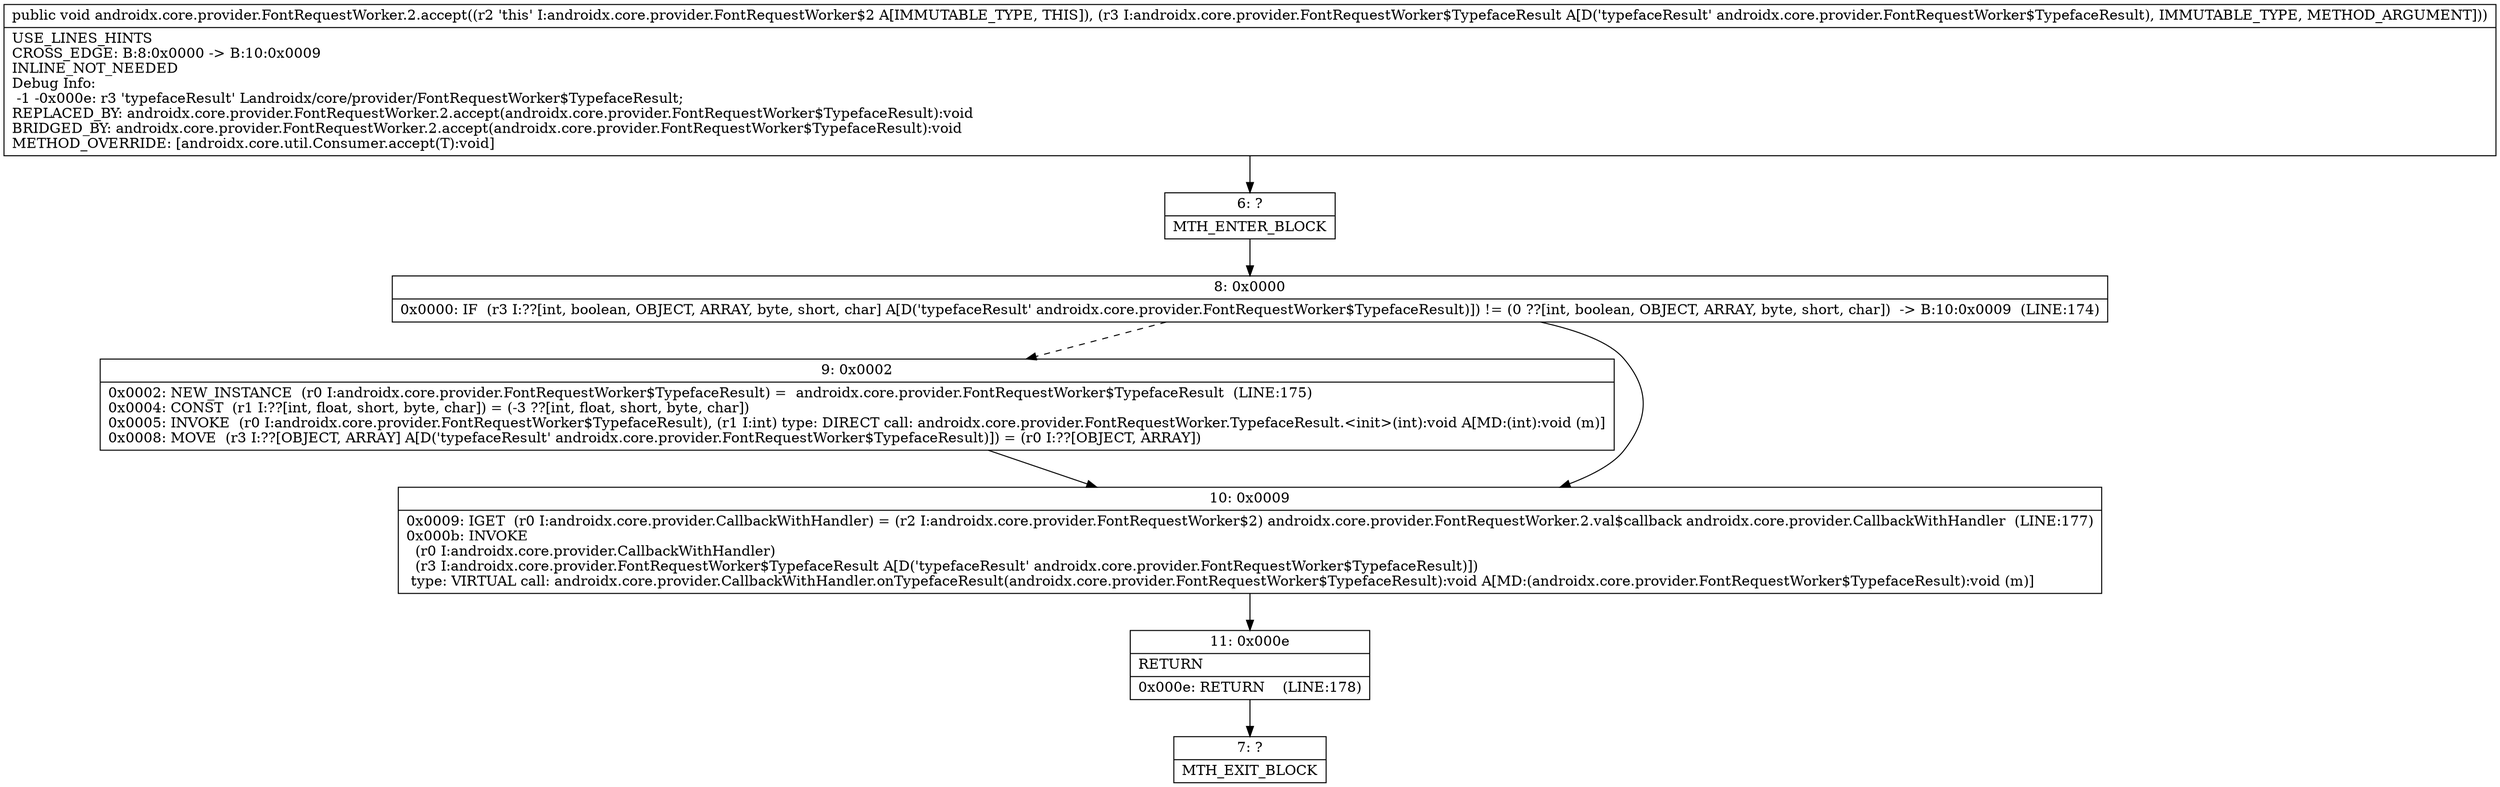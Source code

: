 digraph "CFG forandroidx.core.provider.FontRequestWorker.2.accept(Landroidx\/core\/provider\/FontRequestWorker$TypefaceResult;)V" {
Node_6 [shape=record,label="{6\:\ ?|MTH_ENTER_BLOCK\l}"];
Node_8 [shape=record,label="{8\:\ 0x0000|0x0000: IF  (r3 I:??[int, boolean, OBJECT, ARRAY, byte, short, char] A[D('typefaceResult' androidx.core.provider.FontRequestWorker$TypefaceResult)]) != (0 ??[int, boolean, OBJECT, ARRAY, byte, short, char])  \-\> B:10:0x0009  (LINE:174)\l}"];
Node_9 [shape=record,label="{9\:\ 0x0002|0x0002: NEW_INSTANCE  (r0 I:androidx.core.provider.FontRequestWorker$TypefaceResult) =  androidx.core.provider.FontRequestWorker$TypefaceResult  (LINE:175)\l0x0004: CONST  (r1 I:??[int, float, short, byte, char]) = (\-3 ??[int, float, short, byte, char]) \l0x0005: INVOKE  (r0 I:androidx.core.provider.FontRequestWorker$TypefaceResult), (r1 I:int) type: DIRECT call: androidx.core.provider.FontRequestWorker.TypefaceResult.\<init\>(int):void A[MD:(int):void (m)]\l0x0008: MOVE  (r3 I:??[OBJECT, ARRAY] A[D('typefaceResult' androidx.core.provider.FontRequestWorker$TypefaceResult)]) = (r0 I:??[OBJECT, ARRAY]) \l}"];
Node_10 [shape=record,label="{10\:\ 0x0009|0x0009: IGET  (r0 I:androidx.core.provider.CallbackWithHandler) = (r2 I:androidx.core.provider.FontRequestWorker$2) androidx.core.provider.FontRequestWorker.2.val$callback androidx.core.provider.CallbackWithHandler  (LINE:177)\l0x000b: INVOKE  \l  (r0 I:androidx.core.provider.CallbackWithHandler)\l  (r3 I:androidx.core.provider.FontRequestWorker$TypefaceResult A[D('typefaceResult' androidx.core.provider.FontRequestWorker$TypefaceResult)])\l type: VIRTUAL call: androidx.core.provider.CallbackWithHandler.onTypefaceResult(androidx.core.provider.FontRequestWorker$TypefaceResult):void A[MD:(androidx.core.provider.FontRequestWorker$TypefaceResult):void (m)]\l}"];
Node_11 [shape=record,label="{11\:\ 0x000e|RETURN\l|0x000e: RETURN    (LINE:178)\l}"];
Node_7 [shape=record,label="{7\:\ ?|MTH_EXIT_BLOCK\l}"];
MethodNode[shape=record,label="{public void androidx.core.provider.FontRequestWorker.2.accept((r2 'this' I:androidx.core.provider.FontRequestWorker$2 A[IMMUTABLE_TYPE, THIS]), (r3 I:androidx.core.provider.FontRequestWorker$TypefaceResult A[D('typefaceResult' androidx.core.provider.FontRequestWorker$TypefaceResult), IMMUTABLE_TYPE, METHOD_ARGUMENT]))  | USE_LINES_HINTS\lCROSS_EDGE: B:8:0x0000 \-\> B:10:0x0009\lINLINE_NOT_NEEDED\lDebug Info:\l  \-1 \-0x000e: r3 'typefaceResult' Landroidx\/core\/provider\/FontRequestWorker$TypefaceResult;\lREPLACED_BY: androidx.core.provider.FontRequestWorker.2.accept(androidx.core.provider.FontRequestWorker$TypefaceResult):void\lBRIDGED_BY: androidx.core.provider.FontRequestWorker.2.accept(androidx.core.provider.FontRequestWorker$TypefaceResult):void\lMETHOD_OVERRIDE: [androidx.core.util.Consumer.accept(T):void]\l}"];
MethodNode -> Node_6;Node_6 -> Node_8;
Node_8 -> Node_9[style=dashed];
Node_8 -> Node_10;
Node_9 -> Node_10;
Node_10 -> Node_11;
Node_11 -> Node_7;
}

